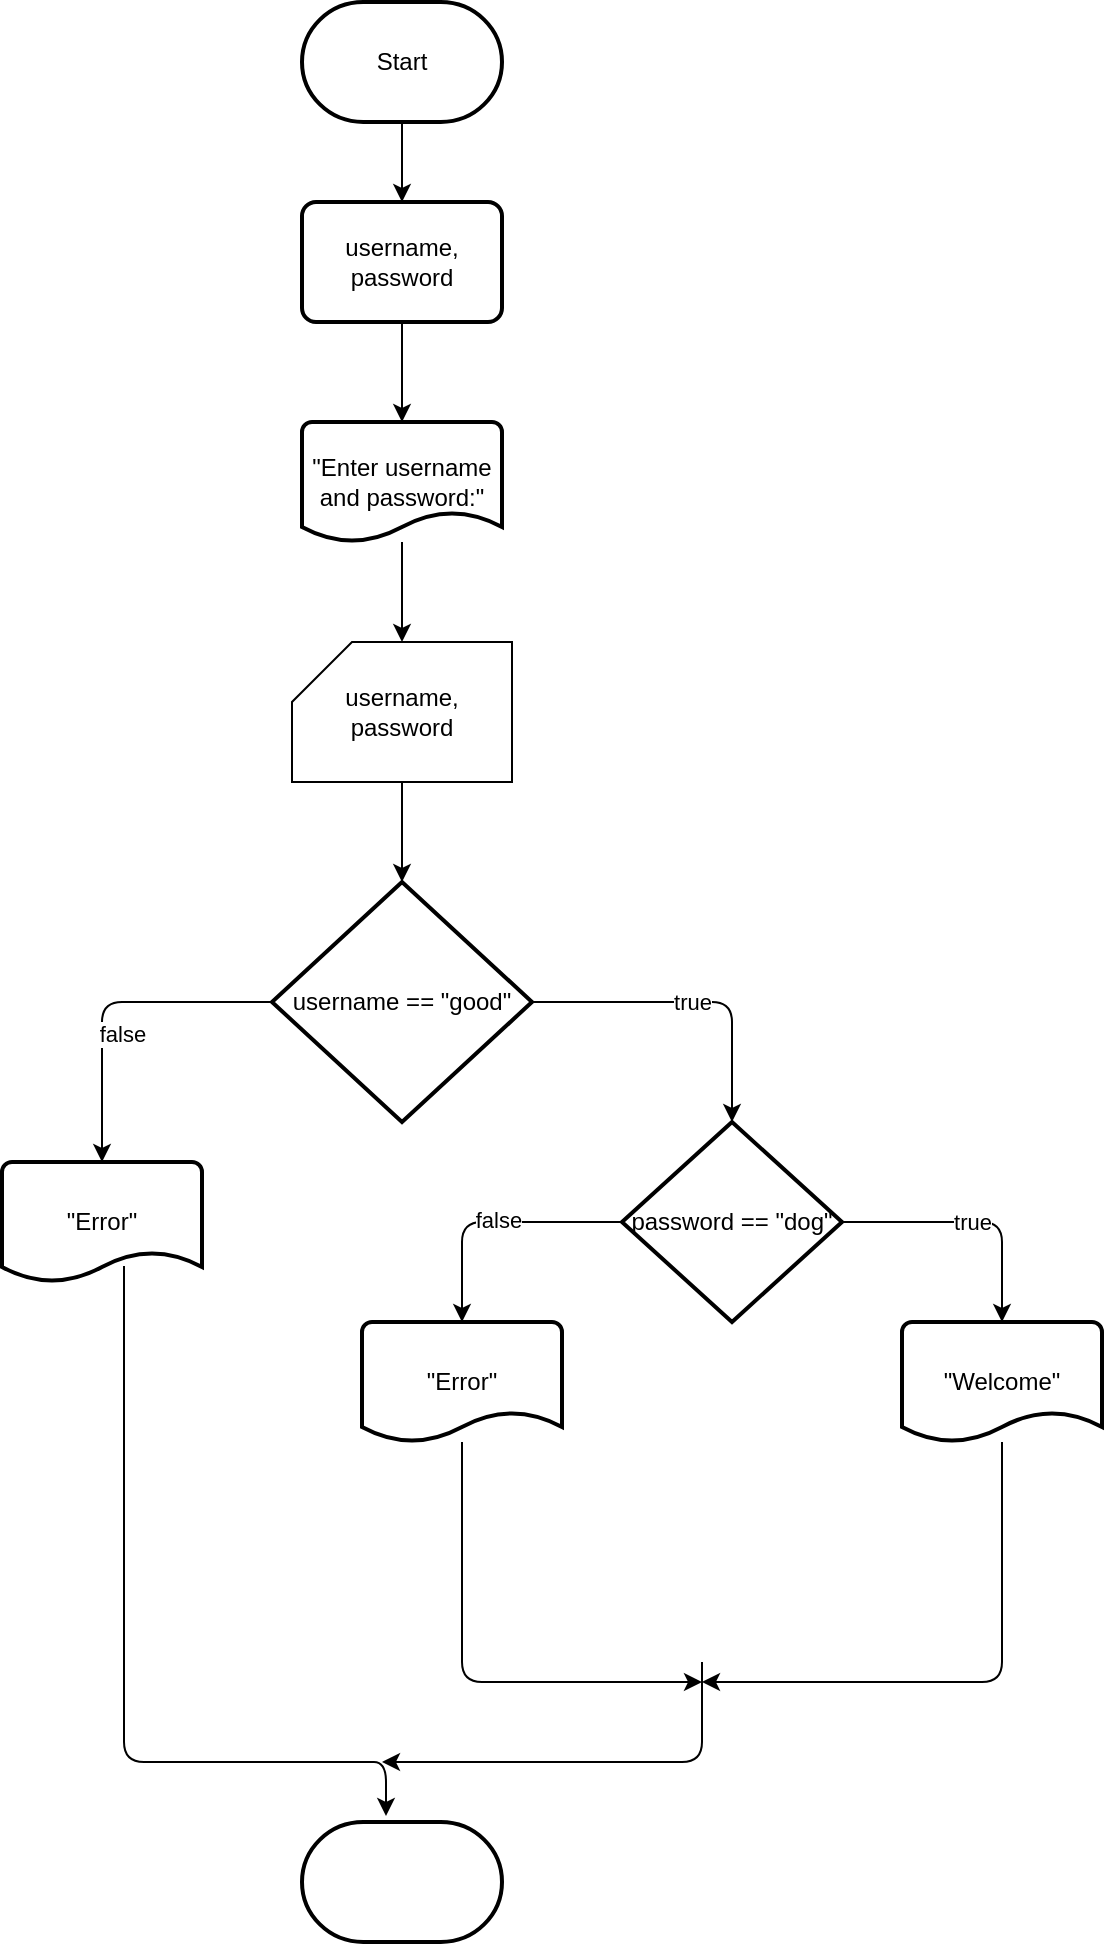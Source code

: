 <mxfile>
    <diagram id="n4IRnmirdzEL7_xCYiaG" name="Page-1">
        <mxGraphModel dx="706" dy="584" grid="1" gridSize="10" guides="1" tooltips="1" connect="1" arrows="1" fold="1" page="1" pageScale="1" pageWidth="850" pageHeight="1100" background="#ffffff" math="0" shadow="0">
            <root>
                <mxCell id="0"/>
                <mxCell id="1" parent="0"/>
                <mxCell id="4" style="edgeStyle=none;html=1;entryX=0.5;entryY=0;entryDx=0;entryDy=0;strokeColor=#000000;" parent="1" source="2" target="3" edge="1">
                    <mxGeometry relative="1" as="geometry"/>
                </mxCell>
                <mxCell id="2" value="Start" style="strokeWidth=2;html=1;shape=mxgraph.flowchart.terminator;whiteSpace=wrap;" parent="1" vertex="1">
                    <mxGeometry x="330" y="100" width="100" height="60" as="geometry"/>
                </mxCell>
                <mxCell id="6" style="edgeStyle=none;html=1;entryX=0.5;entryY=0;entryDx=0;entryDy=0;entryPerimeter=0;strokeColor=#000000;" parent="1" source="3" target="5" edge="1">
                    <mxGeometry relative="1" as="geometry"/>
                </mxCell>
                <mxCell id="3" value="username, password" style="rounded=1;whiteSpace=wrap;html=1;absoluteArcSize=1;arcSize=14;strokeWidth=2;" parent="1" vertex="1">
                    <mxGeometry x="330" y="200" width="100" height="60" as="geometry"/>
                </mxCell>
                <mxCell id="8" style="edgeStyle=none;html=1;entryX=0.5;entryY=0;entryDx=0;entryDy=0;entryPerimeter=0;strokeColor=#000000;" parent="1" source="5" target="7" edge="1">
                    <mxGeometry relative="1" as="geometry"/>
                </mxCell>
                <mxCell id="5" value="&quot;Enter username and password:&quot;" style="strokeWidth=2;html=1;shape=mxgraph.flowchart.document2;whiteSpace=wrap;size=0.25;" parent="1" vertex="1">
                    <mxGeometry x="330" y="310" width="100" height="60" as="geometry"/>
                </mxCell>
                <mxCell id="10" style="edgeStyle=none;html=1;entryX=0.5;entryY=0;entryDx=0;entryDy=0;entryPerimeter=0;strokeColor=#000000;" parent="1" source="7" target="9" edge="1">
                    <mxGeometry relative="1" as="geometry"/>
                </mxCell>
                <mxCell id="7" value="username, password" style="shape=card;whiteSpace=wrap;html=1;" parent="1" vertex="1">
                    <mxGeometry x="325" y="420" width="110" height="70" as="geometry"/>
                </mxCell>
                <mxCell id="11" value="true" style="edgeStyle=none;html=1;strokeColor=#000000;entryX=0.5;entryY=0;entryDx=0;entryDy=0;entryPerimeter=0;" parent="1" source="9" target="14" edge="1">
                    <mxGeometry relative="1" as="geometry">
                        <mxPoint x="560" y="595" as="targetPoint"/>
                        <Array as="points">
                            <mxPoint x="545" y="600"/>
                        </Array>
                    </mxGeometry>
                </mxCell>
                <mxCell id="12" value="false" style="edgeStyle=none;html=1;strokeColor=#000000;entryX=0.5;entryY=0;entryDx=0;entryDy=0;entryPerimeter=0;exitX=0;exitY=0.5;exitDx=0;exitDy=0;exitPerimeter=0;" parent="1" source="9" target="13" edge="1">
                    <mxGeometry x="0.223" y="10" relative="1" as="geometry">
                        <mxPoint x="230" y="595" as="targetPoint"/>
                        <Array as="points">
                            <mxPoint x="260" y="600"/>
                            <mxPoint x="230" y="600"/>
                        </Array>
                        <mxPoint as="offset"/>
                    </mxGeometry>
                </mxCell>
                <mxCell id="9" value="username == &quot;good&quot;" style="strokeWidth=2;html=1;shape=mxgraph.flowchart.decision;whiteSpace=wrap;" parent="1" vertex="1">
                    <mxGeometry x="315" y="540" width="130" height="120" as="geometry"/>
                </mxCell>
                <mxCell id="25" style="edgeStyle=none;html=1;strokeColor=#000000;exitX=0.61;exitY=0.867;exitDx=0;exitDy=0;exitPerimeter=0;entryX=0.42;entryY=-0.05;entryDx=0;entryDy=0;entryPerimeter=0;" parent="1" source="13" target="22" edge="1">
                    <mxGeometry relative="1" as="geometry">
                        <mxPoint x="380" y="960" as="targetPoint"/>
                        <Array as="points">
                            <mxPoint x="241" y="980"/>
                            <mxPoint x="350" y="980"/>
                            <mxPoint x="372" y="980"/>
                        </Array>
                    </mxGeometry>
                </mxCell>
                <mxCell id="13" value="&quot;Error&quot;" style="strokeWidth=2;html=1;shape=mxgraph.flowchart.document2;whiteSpace=wrap;size=0.25;" parent="1" vertex="1">
                    <mxGeometry x="180" y="680" width="100" height="60" as="geometry"/>
                </mxCell>
                <mxCell id="18" style="edgeStyle=none;html=1;entryX=0.5;entryY=0;entryDx=0;entryDy=0;entryPerimeter=0;strokeColor=#000000;" parent="1" source="14" target="17" edge="1">
                    <mxGeometry relative="1" as="geometry">
                        <Array as="points">
                            <mxPoint x="410" y="710"/>
                        </Array>
                    </mxGeometry>
                </mxCell>
                <mxCell id="19" value="false" style="edgeLabel;html=1;align=center;verticalAlign=middle;resizable=0;points=[];" parent="18" vertex="1" connectable="0">
                    <mxGeometry x="-0.045" y="-1" relative="1" as="geometry">
                        <mxPoint as="offset"/>
                    </mxGeometry>
                </mxCell>
                <mxCell id="21" value="true" style="edgeStyle=none;html=1;entryX=0.5;entryY=0;entryDx=0;entryDy=0;entryPerimeter=0;strokeColor=#000000;" parent="1" source="14" target="20" edge="1">
                    <mxGeometry relative="1" as="geometry">
                        <Array as="points">
                            <mxPoint x="680" y="710"/>
                        </Array>
                    </mxGeometry>
                </mxCell>
                <mxCell id="14" value="password == &quot;dog&quot;" style="strokeWidth=2;html=1;shape=mxgraph.flowchart.decision;whiteSpace=wrap;" parent="1" vertex="1">
                    <mxGeometry x="490" y="660" width="110" height="100" as="geometry"/>
                </mxCell>
                <mxCell id="23" style="edgeStyle=none;html=1;strokeColor=#000000;" parent="1" source="17" edge="1">
                    <mxGeometry relative="1" as="geometry">
                        <mxPoint x="530" y="940" as="targetPoint"/>
                        <Array as="points">
                            <mxPoint x="410" y="940"/>
                        </Array>
                    </mxGeometry>
                </mxCell>
                <mxCell id="17" value="&quot;Error&quot;" style="strokeWidth=2;html=1;shape=mxgraph.flowchart.document2;whiteSpace=wrap;size=0.25;" parent="1" vertex="1">
                    <mxGeometry x="360" y="760" width="100" height="60" as="geometry"/>
                </mxCell>
                <mxCell id="24" style="edgeStyle=none;html=1;strokeColor=#000000;" parent="1" source="20" edge="1">
                    <mxGeometry relative="1" as="geometry">
                        <mxPoint x="530" y="940" as="targetPoint"/>
                        <Array as="points">
                            <mxPoint x="680" y="940"/>
                        </Array>
                    </mxGeometry>
                </mxCell>
                <mxCell id="20" value="&quot;Welcome&quot;" style="strokeWidth=2;html=1;shape=mxgraph.flowchart.document2;whiteSpace=wrap;size=0.25;" parent="1" vertex="1">
                    <mxGeometry x="630" y="760" width="100" height="60" as="geometry"/>
                </mxCell>
                <mxCell id="22" value="" style="strokeWidth=2;html=1;shape=mxgraph.flowchart.terminator;whiteSpace=wrap;" parent="1" vertex="1">
                    <mxGeometry x="330" y="1010" width="100" height="60" as="geometry"/>
                </mxCell>
                <mxCell id="26" value="" style="endArrow=classic;html=1;strokeColor=#000000;" parent="1" edge="1">
                    <mxGeometry width="50" height="50" relative="1" as="geometry">
                        <mxPoint x="530" y="930" as="sourcePoint"/>
                        <mxPoint x="370" y="980" as="targetPoint"/>
                        <Array as="points">
                            <mxPoint x="530" y="980"/>
                            <mxPoint x="500" y="980"/>
                        </Array>
                    </mxGeometry>
                </mxCell>
            </root>
        </mxGraphModel>
    </diagram>
</mxfile>